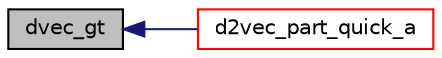 digraph "dvec_gt"
{
  bgcolor="transparent";
  edge [fontname="Helvetica",fontsize="10",labelfontname="Helvetica",labelfontsize="10"];
  node [fontname="Helvetica",fontsize="10",shape=record];
  rankdir="LR";
  Node297 [label="dvec_gt",height=0.2,width=0.4,color="black", fillcolor="grey75", style="filled", fontcolor="black"];
  Node297 -> Node298 [dir="back",color="midnightblue",fontsize="10",style="solid",fontname="Helvetica"];
  Node298 [label="d2vec_part_quick_a",height=0.2,width=0.4,color="red",URL="$a08942.html#ab320a506ca04dc89d5e49db3a745bb8b"];
}

